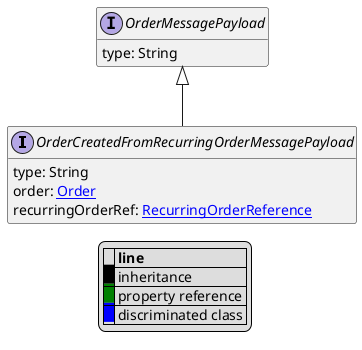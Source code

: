 @startuml

hide empty fields
hide empty methods
legend
|= |= line |
|<back:black>   </back>| inheritance |
|<back:green>   </back>| property reference |
|<back:blue>   </back>| discriminated class |
endlegend
interface OrderCreatedFromRecurringOrderMessagePayload [[OrderCreatedFromRecurringOrderMessagePayload.svg]] extends OrderMessagePayload {
    type: String
    order: [[Order.svg Order]]
    recurringOrderRef: [[RecurringOrderReference.svg RecurringOrderReference]]
}
interface OrderMessagePayload [[OrderMessagePayload.svg]]  {
    type: String
}





@enduml

